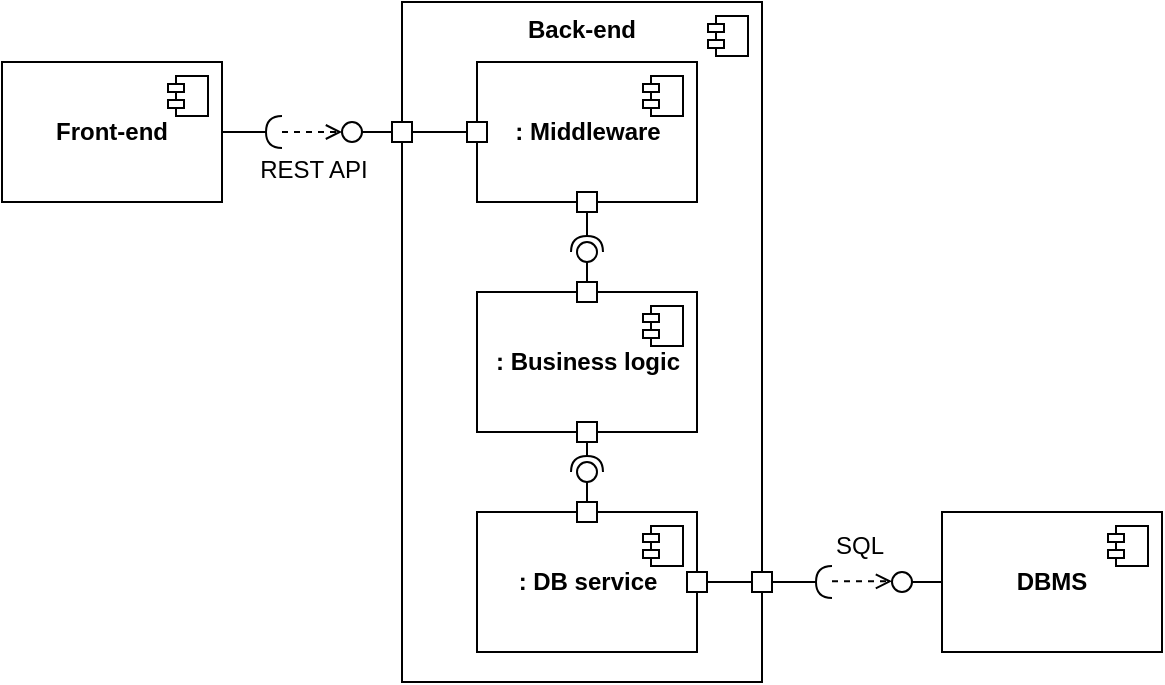 <mxfile version="26.0.9">
  <diagram name="Page-1" id="dmFYQAsAaEZ_kQOQnYFn">
    <mxGraphModel dx="1050" dy="621" grid="1" gridSize="10" guides="1" tooltips="1" connect="1" arrows="1" fold="1" page="1" pageScale="1" pageWidth="827" pageHeight="1169" math="0" shadow="0">
      <root>
        <mxCell id="0" />
        <mxCell id="1" parent="0" />
        <mxCell id="peJskZZe2ugYXke591hc-2" value="&lt;b&gt;Back-end&lt;/b&gt;" style="html=1;dropTarget=0;whiteSpace=wrap;verticalAlign=top;" parent="1" vertex="1">
          <mxGeometry x="320" y="120" width="180" height="340" as="geometry" />
        </mxCell>
        <mxCell id="peJskZZe2ugYXke591hc-3" value="" style="shape=module;jettyWidth=8;jettyHeight=4;" parent="peJskZZe2ugYXke591hc-2" vertex="1">
          <mxGeometry x="1" width="20" height="20" relative="1" as="geometry">
            <mxPoint x="-27" y="7" as="offset" />
          </mxGeometry>
        </mxCell>
        <mxCell id="peJskZZe2ugYXke591hc-6" value="&lt;b&gt;: Middleware&lt;/b&gt;" style="html=1;dropTarget=0;whiteSpace=wrap;" parent="1" vertex="1">
          <mxGeometry x="357.5" y="150" width="110" height="70" as="geometry" />
        </mxCell>
        <mxCell id="peJskZZe2ugYXke591hc-7" value="" style="shape=module;jettyWidth=8;jettyHeight=4;" parent="peJskZZe2ugYXke591hc-6" vertex="1">
          <mxGeometry x="1" width="20" height="20" relative="1" as="geometry">
            <mxPoint x="-27" y="7" as="offset" />
          </mxGeometry>
        </mxCell>
        <mxCell id="peJskZZe2ugYXke591hc-8" value="&lt;b&gt;: DB service&lt;/b&gt;" style="html=1;dropTarget=0;whiteSpace=wrap;" parent="1" vertex="1">
          <mxGeometry x="357.5" y="375" width="110" height="70" as="geometry" />
        </mxCell>
        <mxCell id="peJskZZe2ugYXke591hc-9" value="" style="shape=module;jettyWidth=8;jettyHeight=4;" parent="peJskZZe2ugYXke591hc-8" vertex="1">
          <mxGeometry x="1" width="20" height="20" relative="1" as="geometry">
            <mxPoint x="-27" y="7" as="offset" />
          </mxGeometry>
        </mxCell>
        <mxCell id="peJskZZe2ugYXke591hc-10" value="&lt;b&gt;: Business logic&lt;/b&gt;" style="html=1;dropTarget=0;whiteSpace=wrap;" parent="1" vertex="1">
          <mxGeometry x="357.5" y="265" width="110" height="70" as="geometry" />
        </mxCell>
        <mxCell id="peJskZZe2ugYXke591hc-11" value="" style="shape=module;jettyWidth=8;jettyHeight=4;" parent="peJskZZe2ugYXke591hc-10" vertex="1">
          <mxGeometry x="1" width="20" height="20" relative="1" as="geometry">
            <mxPoint x="-27" y="7" as="offset" />
          </mxGeometry>
        </mxCell>
        <mxCell id="peJskZZe2ugYXke591hc-12" value="" style="fontStyle=0;labelPosition=right;verticalLabelPosition=middle;align=left;verticalAlign=middle;spacingLeft=2;" parent="1" vertex="1">
          <mxGeometry x="407.5" y="330" width="10" height="10" as="geometry" />
        </mxCell>
        <mxCell id="peJskZZe2ugYXke591hc-13" value="" style="fontStyle=0;labelPosition=right;verticalLabelPosition=middle;align=left;verticalAlign=middle;spacingLeft=2;" parent="1" vertex="1">
          <mxGeometry x="407.5" y="260" width="10" height="10" as="geometry" />
        </mxCell>
        <mxCell id="peJskZZe2ugYXke591hc-14" value="" style="fontStyle=0;labelPosition=right;verticalLabelPosition=middle;align=left;verticalAlign=middle;spacingLeft=2;" parent="1" vertex="1">
          <mxGeometry x="407.5" y="215" width="10" height="10" as="geometry" />
        </mxCell>
        <mxCell id="peJskZZe2ugYXke591hc-15" value="" style="fontStyle=0;labelPosition=right;verticalLabelPosition=middle;align=left;verticalAlign=middle;spacingLeft=2;" parent="1" vertex="1">
          <mxGeometry x="352.5" y="180" width="10" height="10" as="geometry" />
        </mxCell>
        <mxCell id="peJskZZe2ugYXke591hc-16" value="" style="fontStyle=0;labelPosition=right;verticalLabelPosition=middle;align=left;verticalAlign=middle;spacingLeft=2;" parent="1" vertex="1">
          <mxGeometry x="407.5" y="370" width="10" height="10" as="geometry" />
        </mxCell>
        <mxCell id="peJskZZe2ugYXke591hc-17" value="" style="fontStyle=0;labelPosition=right;verticalLabelPosition=middle;align=left;verticalAlign=middle;spacingLeft=2;" parent="1" vertex="1">
          <mxGeometry x="462.5" y="405" width="10" height="10" as="geometry" />
        </mxCell>
        <mxCell id="peJskZZe2ugYXke591hc-20" value="" style="ellipse;whiteSpace=wrap;html=1;align=center;aspect=fixed;fillColor=none;strokeColor=none;resizable=0;perimeter=centerPerimeter;rotatable=0;allowArrows=0;points=[];outlineConnect=1;" parent="1" vertex="1">
          <mxGeometry x="530" y="220" width="10" height="10" as="geometry" />
        </mxCell>
        <mxCell id="peJskZZe2ugYXke591hc-24" value="" style="rounded=0;orthogonalLoop=1;jettySize=auto;html=1;endArrow=halfCircle;endFill=0;endSize=6;strokeWidth=1;sketch=0;exitX=0.5;exitY=1;exitDx=0;exitDy=0;" parent="1" source="peJskZZe2ugYXke591hc-14" target="peJskZZe2ugYXke591hc-26" edge="1">
          <mxGeometry relative="1" as="geometry">
            <mxPoint x="670" y="215" as="sourcePoint" />
          </mxGeometry>
        </mxCell>
        <mxCell id="peJskZZe2ugYXke591hc-25" value="" style="rounded=0;orthogonalLoop=1;jettySize=auto;html=1;endArrow=oval;endFill=0;sketch=0;sourcePerimeterSpacing=0;targetPerimeterSpacing=0;endSize=10;exitX=0.5;exitY=0;exitDx=0;exitDy=0;" parent="1" source="peJskZZe2ugYXke591hc-13" target="peJskZZe2ugYXke591hc-26" edge="1">
          <mxGeometry relative="1" as="geometry">
            <mxPoint x="630" y="215" as="sourcePoint" />
          </mxGeometry>
        </mxCell>
        <mxCell id="peJskZZe2ugYXke591hc-26" value="" style="ellipse;whiteSpace=wrap;html=1;align=center;aspect=fixed;fillColor=none;strokeColor=none;resizable=0;perimeter=centerPerimeter;rotatable=0;allowArrows=0;points=[];outlineConnect=1;" parent="1" vertex="1">
          <mxGeometry x="407.5" y="240" width="10" height="10" as="geometry" />
        </mxCell>
        <mxCell id="peJskZZe2ugYXke591hc-28" value="" style="rounded=0;orthogonalLoop=1;jettySize=auto;html=1;endArrow=halfCircle;endFill=0;endSize=6;strokeWidth=1;sketch=0;exitX=0.5;exitY=1;exitDx=0;exitDy=0;" parent="1" source="peJskZZe2ugYXke591hc-12" target="peJskZZe2ugYXke591hc-30" edge="1">
          <mxGeometry relative="1" as="geometry">
            <mxPoint x="730" y="305" as="sourcePoint" />
          </mxGeometry>
        </mxCell>
        <mxCell id="peJskZZe2ugYXke591hc-29" value="" style="rounded=0;orthogonalLoop=1;jettySize=auto;html=1;endArrow=oval;endFill=0;sketch=0;sourcePerimeterSpacing=0;targetPerimeterSpacing=0;endSize=10;exitX=0.5;exitY=0;exitDx=0;exitDy=0;" parent="1" source="peJskZZe2ugYXke591hc-16" target="peJskZZe2ugYXke591hc-30" edge="1">
          <mxGeometry relative="1" as="geometry">
            <mxPoint x="690" y="305" as="sourcePoint" />
          </mxGeometry>
        </mxCell>
        <mxCell id="peJskZZe2ugYXke591hc-30" value="" style="ellipse;whiteSpace=wrap;html=1;align=center;aspect=fixed;fillColor=none;strokeColor=none;resizable=0;perimeter=centerPerimeter;rotatable=0;allowArrows=0;points=[];outlineConnect=1;" parent="1" vertex="1">
          <mxGeometry x="407.5" y="350" width="10" height="10" as="geometry" />
        </mxCell>
        <mxCell id="peJskZZe2ugYXke591hc-31" value="" style="fontStyle=0;labelPosition=right;verticalLabelPosition=middle;align=left;verticalAlign=middle;spacingLeft=2;" parent="1" vertex="1">
          <mxGeometry x="315" y="180" width="10" height="10" as="geometry" />
        </mxCell>
        <mxCell id="peJskZZe2ugYXke591hc-32" value="" style="fontStyle=0;labelPosition=right;verticalLabelPosition=middle;align=left;verticalAlign=middle;spacingLeft=2;" parent="1" vertex="1">
          <mxGeometry x="495" y="405" width="10" height="10" as="geometry" />
        </mxCell>
        <mxCell id="peJskZZe2ugYXke591hc-34" value="" style="ellipse;whiteSpace=wrap;html=1;align=center;aspect=fixed;fillColor=none;strokeColor=none;resizable=0;perimeter=centerPerimeter;rotatable=0;allowArrows=0;points=[];outlineConnect=1;" parent="1" vertex="1">
          <mxGeometry x="450" y="210" width="10" height="10" as="geometry" />
        </mxCell>
        <mxCell id="peJskZZe2ugYXke591hc-39" value="" style="rounded=0;orthogonalLoop=1;jettySize=auto;html=1;endArrow=oval;endFill=0;sketch=0;sourcePerimeterSpacing=0;targetPerimeterSpacing=0;endSize=10;exitX=0;exitY=0.5;exitDx=0;exitDy=0;" parent="1" source="peJskZZe2ugYXke591hc-31" target="peJskZZe2ugYXke591hc-40" edge="1">
          <mxGeometry relative="1" as="geometry">
            <mxPoint x="210" y="215" as="sourcePoint" />
          </mxGeometry>
        </mxCell>
        <mxCell id="peJskZZe2ugYXke591hc-40" value="" style="ellipse;whiteSpace=wrap;html=1;align=center;aspect=fixed;fillColor=none;strokeColor=none;resizable=0;perimeter=centerPerimeter;rotatable=0;allowArrows=0;points=[];outlineConnect=1;" parent="1" vertex="1">
          <mxGeometry x="290" y="180" width="10" height="10" as="geometry" />
        </mxCell>
        <mxCell id="peJskZZe2ugYXke591hc-41" value="" style="rounded=0;orthogonalLoop=1;jettySize=auto;html=1;endArrow=halfCircle;endFill=0;endSize=6;strokeWidth=1;sketch=0;exitX=1;exitY=0.5;exitDx=0;exitDy=0;" parent="1" source="peJskZZe2ugYXke591hc-32" target="peJskZZe2ugYXke591hc-43" edge="1">
          <mxGeometry relative="1" as="geometry">
            <mxPoint x="660" y="385" as="sourcePoint" />
          </mxGeometry>
        </mxCell>
        <mxCell id="peJskZZe2ugYXke591hc-43" value="" style="ellipse;whiteSpace=wrap;html=1;align=center;aspect=fixed;fillColor=none;strokeColor=none;resizable=0;perimeter=centerPerimeter;rotatable=0;allowArrows=0;points=[];outlineConnect=1;" parent="1" vertex="1">
          <mxGeometry x="530" y="405" width="10" height="10" as="geometry" />
        </mxCell>
        <mxCell id="peJskZZe2ugYXke591hc-44" value="" style="endArrow=none;html=1;rounded=0;exitX=1;exitY=0.5;exitDx=0;exitDy=0;entryX=0;entryY=0.5;entryDx=0;entryDy=0;" parent="1" source="peJskZZe2ugYXke591hc-31" target="peJskZZe2ugYXke591hc-15" edge="1">
          <mxGeometry width="50" height="50" relative="1" as="geometry">
            <mxPoint x="210" y="260" as="sourcePoint" />
            <mxPoint x="260" y="210" as="targetPoint" />
          </mxGeometry>
        </mxCell>
        <mxCell id="peJskZZe2ugYXke591hc-45" value="" style="endArrow=none;html=1;rounded=0;exitX=1;exitY=0.5;exitDx=0;exitDy=0;entryX=0;entryY=0.5;entryDx=0;entryDy=0;" parent="1" source="peJskZZe2ugYXke591hc-17" target="peJskZZe2ugYXke591hc-32" edge="1">
          <mxGeometry width="50" height="50" relative="1" as="geometry">
            <mxPoint x="720" y="350" as="sourcePoint" />
            <mxPoint x="770" y="300" as="targetPoint" />
          </mxGeometry>
        </mxCell>
        <mxCell id="peJskZZe2ugYXke591hc-48" value="&lt;b&gt;Front-end&lt;/b&gt;" style="html=1;dropTarget=0;whiteSpace=wrap;" parent="1" vertex="1">
          <mxGeometry x="120" y="150" width="110" height="70" as="geometry" />
        </mxCell>
        <mxCell id="peJskZZe2ugYXke591hc-49" value="" style="shape=module;jettyWidth=8;jettyHeight=4;" parent="peJskZZe2ugYXke591hc-48" vertex="1">
          <mxGeometry x="1" width="20" height="20" relative="1" as="geometry">
            <mxPoint x="-27" y="7" as="offset" />
          </mxGeometry>
        </mxCell>
        <mxCell id="peJskZZe2ugYXke591hc-50" value="" style="rounded=0;orthogonalLoop=1;jettySize=auto;html=1;endArrow=halfCircle;endFill=0;endSize=6;strokeWidth=1;sketch=0;exitX=1;exitY=0.5;exitDx=0;exitDy=0;" parent="1" source="peJskZZe2ugYXke591hc-48" edge="1">
          <mxGeometry relative="1" as="geometry">
            <mxPoint x="190" y="365" as="sourcePoint" />
            <mxPoint x="260" y="185" as="targetPoint" />
          </mxGeometry>
        </mxCell>
        <mxCell id="peJskZZe2ugYXke591hc-52" value="" style="ellipse;whiteSpace=wrap;html=1;align=center;aspect=fixed;fillColor=none;strokeColor=none;resizable=0;perimeter=centerPerimeter;rotatable=0;allowArrows=0;points=[];outlineConnect=1;" parent="1" vertex="1">
          <mxGeometry x="175" y="360" width="10" height="10" as="geometry" />
        </mxCell>
        <mxCell id="peJskZZe2ugYXke591hc-54" value="" style="endArrow=open;html=1;rounded=0;dashed=1;endFill=0;" parent="1" edge="1">
          <mxGeometry width="50" height="50" relative="1" as="geometry">
            <mxPoint x="260" y="185" as="sourcePoint" />
            <mxPoint x="290" y="185" as="targetPoint" />
          </mxGeometry>
        </mxCell>
        <mxCell id="peJskZZe2ugYXke591hc-55" value="&lt;b&gt;DBMS&lt;/b&gt;" style="html=1;dropTarget=0;whiteSpace=wrap;" parent="1" vertex="1">
          <mxGeometry x="590" y="375" width="110" height="70" as="geometry" />
        </mxCell>
        <mxCell id="peJskZZe2ugYXke591hc-56" value="" style="shape=module;jettyWidth=8;jettyHeight=4;" parent="peJskZZe2ugYXke591hc-55" vertex="1">
          <mxGeometry x="1" width="20" height="20" relative="1" as="geometry">
            <mxPoint x="-27" y="7" as="offset" />
          </mxGeometry>
        </mxCell>
        <mxCell id="peJskZZe2ugYXke591hc-58" value="" style="endArrow=open;html=1;rounded=0;dashed=1;endFill=0;" parent="1" edge="1">
          <mxGeometry width="50" height="50" relative="1" as="geometry">
            <mxPoint x="535" y="409.66" as="sourcePoint" />
            <mxPoint x="565" y="409.66" as="targetPoint" />
          </mxGeometry>
        </mxCell>
        <mxCell id="peJskZZe2ugYXke591hc-60" value="" style="rounded=0;orthogonalLoop=1;jettySize=auto;html=1;endArrow=oval;endFill=0;sketch=0;sourcePerimeterSpacing=0;targetPerimeterSpacing=0;endSize=10;exitX=0;exitY=0.5;exitDx=0;exitDy=0;" parent="1" source="peJskZZe2ugYXke591hc-55" edge="1">
          <mxGeometry relative="1" as="geometry">
            <mxPoint x="730" y="415" as="sourcePoint" />
            <mxPoint x="570" y="410" as="targetPoint" />
          </mxGeometry>
        </mxCell>
        <mxCell id="peJskZZe2ugYXke591hc-62" value="REST API" style="text;html=1;align=center;verticalAlign=middle;whiteSpace=wrap;rounded=0;" parent="1" vertex="1">
          <mxGeometry x="246" y="189" width="60" height="30" as="geometry" />
        </mxCell>
        <mxCell id="peJskZZe2ugYXke591hc-63" value="SQL" style="text;html=1;align=center;verticalAlign=middle;whiteSpace=wrap;rounded=0;" parent="1" vertex="1">
          <mxGeometry x="519" y="377" width="60" height="30" as="geometry" />
        </mxCell>
      </root>
    </mxGraphModel>
  </diagram>
</mxfile>
